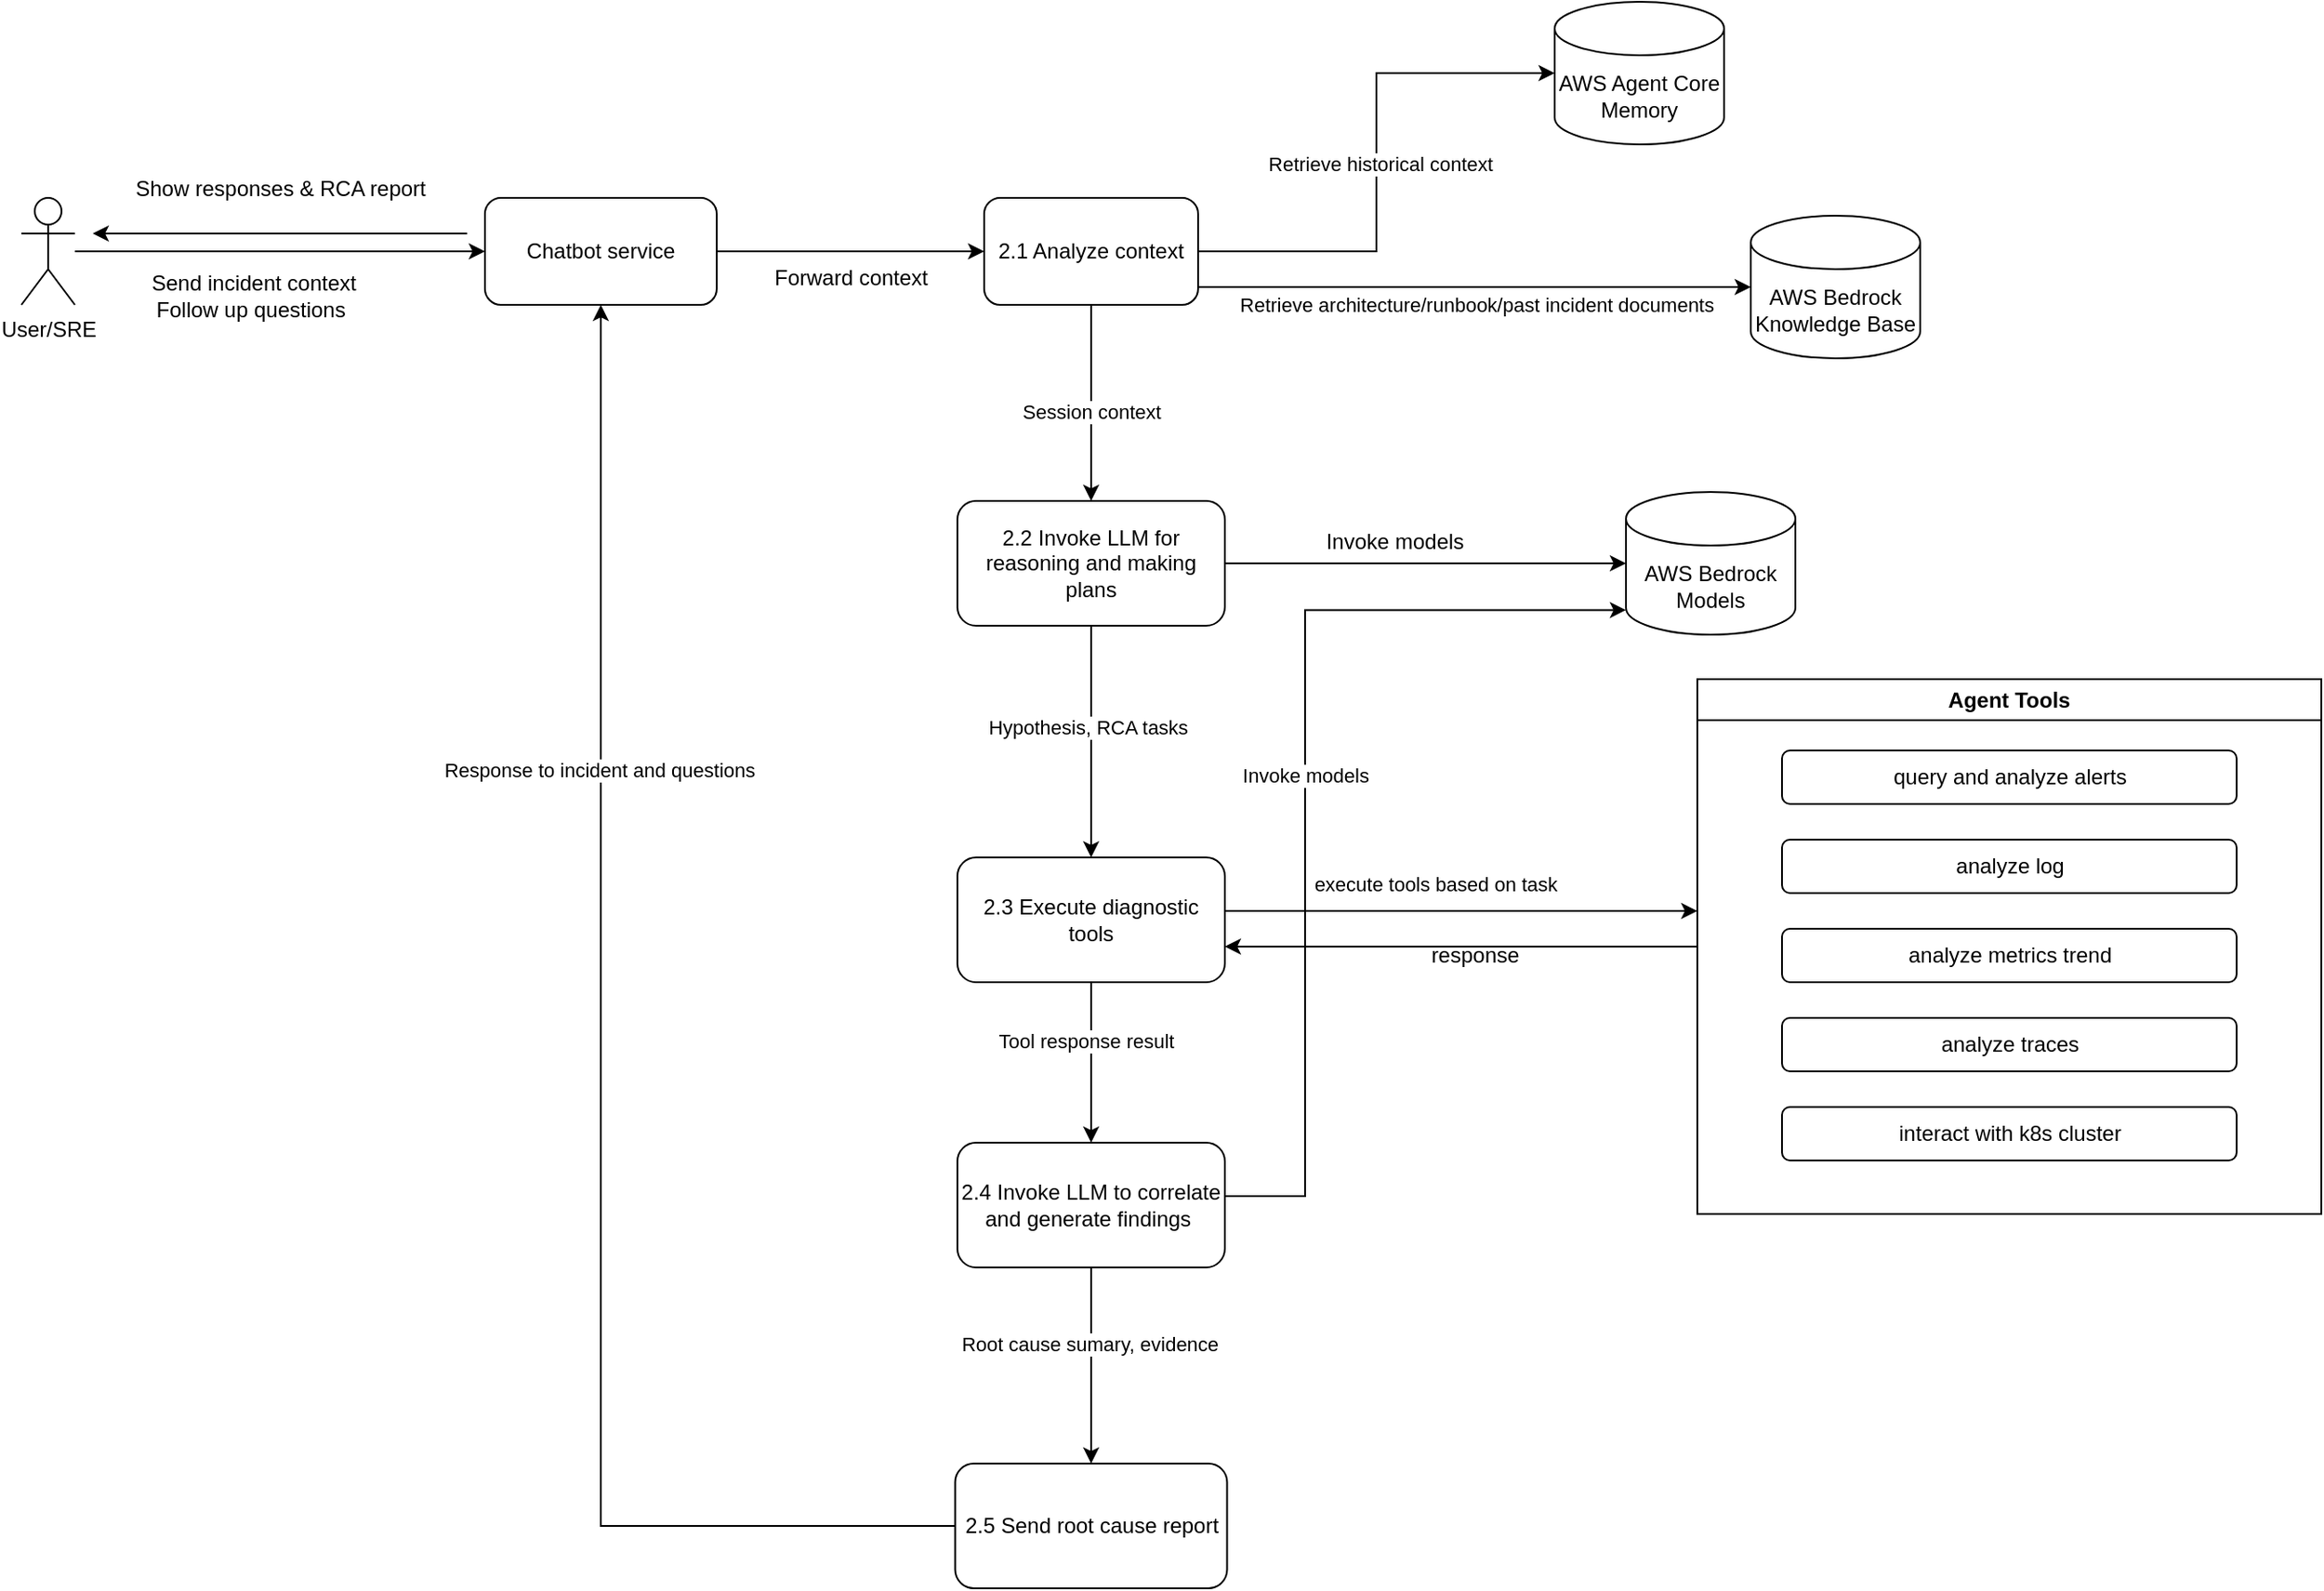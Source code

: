<mxfile version="28.0.6">
  <diagram id="q6n7zkVG8RyomcyccOzr" name="Page-4">
    <mxGraphModel dx="1111" dy="1238" grid="1" gridSize="10" guides="1" tooltips="1" connect="1" arrows="1" fold="1" page="1" pageScale="1" pageWidth="850" pageHeight="1100" math="0" shadow="0">
      <root>
        <mxCell id="0" />
        <mxCell id="1" parent="0" />
        <mxCell id="_I0EDEAmdE2JyKph3qPA-5" style="edgeStyle=orthogonalEdgeStyle;rounded=0;orthogonalLoop=1;jettySize=auto;html=1;entryX=0;entryY=0.5;entryDx=0;entryDy=0;" parent="1" source="B2q7mUwTHAzQwutEBw8Z-1" target="_I0EDEAmdE2JyKph3qPA-6" edge="1">
          <mxGeometry relative="1" as="geometry">
            <mxPoint x="290" y="500" as="targetPoint" />
          </mxGeometry>
        </mxCell>
        <mxCell id="B2q7mUwTHAzQwutEBw8Z-1" value="User/SRE" style="shape=umlActor;verticalLabelPosition=bottom;verticalAlign=top;html=1;outlineConnect=0;" parent="1" vertex="1">
          <mxGeometry x="70" y="470" width="30" height="60" as="geometry" />
        </mxCell>
        <mxCell id="uTRSW4C0SdH06rjCTka4-3" value="Send incident context&lt;br&gt;Follow up questions&amp;nbsp;" style="text;html=1;align=center;verticalAlign=middle;resizable=0;points=[];autosize=1;strokeColor=none;fillColor=none;" parent="1" vertex="1">
          <mxGeometry x="130" y="505" width="140" height="40" as="geometry" />
        </mxCell>
        <mxCell id="_I0EDEAmdE2JyKph3qPA-12" style="edgeStyle=orthogonalEdgeStyle;rounded=0;orthogonalLoop=1;jettySize=auto;html=1;entryX=0;entryY=0.5;entryDx=0;entryDy=0;" parent="1" source="_I0EDEAmdE2JyKph3qPA-6" edge="1">
          <mxGeometry relative="1" as="geometry">
            <mxPoint x="610" y="500" as="targetPoint" />
          </mxGeometry>
        </mxCell>
        <mxCell id="_I0EDEAmdE2JyKph3qPA-6" value="Chatbot service" style="rounded=1;whiteSpace=wrap;html=1;" parent="1" vertex="1">
          <mxGeometry x="330" y="470" width="130" height="60" as="geometry" />
        </mxCell>
        <mxCell id="_I0EDEAmdE2JyKph3qPA-7" value="Show responses &amp;amp; RCA report" style="text;html=1;align=center;verticalAlign=middle;resizable=0;points=[];autosize=1;strokeColor=none;fillColor=none;" parent="1" vertex="1">
          <mxGeometry x="120" y="450" width="190" height="30" as="geometry" />
        </mxCell>
        <mxCell id="_I0EDEAmdE2JyKph3qPA-10" value="" style="endArrow=classic;html=1;rounded=0;" parent="1" edge="1">
          <mxGeometry width="50" height="50" relative="1" as="geometry">
            <mxPoint x="320" y="490" as="sourcePoint" />
            <mxPoint x="110" y="490" as="targetPoint" />
          </mxGeometry>
        </mxCell>
        <mxCell id="_I0EDEAmdE2JyKph3qPA-13" value="Forward context" style="text;html=1;align=center;verticalAlign=middle;resizable=0;points=[];autosize=1;strokeColor=none;fillColor=none;" parent="1" vertex="1">
          <mxGeometry x="480" y="500" width="110" height="30" as="geometry" />
        </mxCell>
        <mxCell id="f4k4mPXVEmRB13-rDJSD-7" style="edgeStyle=orthogonalEdgeStyle;rounded=0;orthogonalLoop=1;jettySize=auto;html=1;entryX=0;entryY=0.5;entryDx=0;entryDy=0;entryPerimeter=0;" parent="1" source="Fe8OBIoB_mkEUTJh_w8t-6" target="f4k4mPXVEmRB13-rDJSD-6" edge="1">
          <mxGeometry relative="1" as="geometry">
            <mxPoint x="910" y="700" as="targetPoint" />
            <Array as="points">
              <mxPoint x="1025" y="520" />
            </Array>
          </mxGeometry>
        </mxCell>
        <mxCell id="f4k4mPXVEmRB13-rDJSD-9" value="Retrieve architecture/runbook/past incident documents" style="edgeLabel;html=1;align=center;verticalAlign=middle;resizable=0;points=[];" parent="f4k4mPXVEmRB13-rDJSD-7" vertex="1" connectable="0">
          <mxGeometry x="0.17" y="-2" relative="1" as="geometry">
            <mxPoint x="-26" y="8" as="offset" />
          </mxGeometry>
        </mxCell>
        <mxCell id="8Fh6wXzdwlMob8bPz3gx-2" value="" style="edgeStyle=orthogonalEdgeStyle;rounded=0;orthogonalLoop=1;jettySize=auto;html=1;" parent="1" source="Fe8OBIoB_mkEUTJh_w8t-6" target="8Fh6wXzdwlMob8bPz3gx-1" edge="1">
          <mxGeometry relative="1" as="geometry" />
        </mxCell>
        <mxCell id="8Fh6wXzdwlMob8bPz3gx-3" value="Session context" style="edgeLabel;html=1;align=center;verticalAlign=middle;resizable=0;points=[];" parent="8Fh6wXzdwlMob8bPz3gx-2" vertex="1" connectable="0">
          <mxGeometry x="-0.158" y="1" relative="1" as="geometry">
            <mxPoint x="-1" y="13" as="offset" />
          </mxGeometry>
        </mxCell>
        <mxCell id="Fe8OBIoB_mkEUTJh_w8t-6" value="2.1 Analyze context" style="rounded=1;whiteSpace=wrap;html=1;" parent="1" vertex="1">
          <mxGeometry x="610" y="470" width="120" height="60" as="geometry" />
        </mxCell>
        <mxCell id="f4k4mPXVEmRB13-rDJSD-3" value="AWS Agent Core Memory" style="shape=cylinder3;whiteSpace=wrap;html=1;boundedLbl=1;backgroundOutline=1;size=15;" parent="1" vertex="1">
          <mxGeometry x="930" y="360" width="95" height="80" as="geometry" />
        </mxCell>
        <mxCell id="f4k4mPXVEmRB13-rDJSD-4" value="" style="edgeStyle=orthogonalEdgeStyle;rounded=0;orthogonalLoop=1;jettySize=auto;html=1;entryX=0;entryY=0.5;entryDx=0;entryDy=0;entryPerimeter=0;exitX=1;exitY=0.5;exitDx=0;exitDy=0;" parent="1" source="Fe8OBIoB_mkEUTJh_w8t-6" target="f4k4mPXVEmRB13-rDJSD-3" edge="1">
          <mxGeometry relative="1" as="geometry">
            <mxPoint x="780" y="490" as="sourcePoint" />
            <mxPoint x="780" y="570" as="targetPoint" />
          </mxGeometry>
        </mxCell>
        <mxCell id="f4k4mPXVEmRB13-rDJSD-5" value="Retrieve historical context" style="edgeLabel;html=1;align=center;verticalAlign=middle;resizable=0;points=[];" parent="f4k4mPXVEmRB13-rDJSD-4" vertex="1" connectable="0">
          <mxGeometry x="-0.008" y="-2" relative="1" as="geometry">
            <mxPoint as="offset" />
          </mxGeometry>
        </mxCell>
        <mxCell id="f4k4mPXVEmRB13-rDJSD-6" value="AWS Bedrock Knowledge Base" style="shape=cylinder3;whiteSpace=wrap;html=1;boundedLbl=1;backgroundOutline=1;size=15;" parent="1" vertex="1">
          <mxGeometry x="1040" y="480" width="95" height="80" as="geometry" />
        </mxCell>
        <mxCell id="c3LUB54JRg7kLTXYF0ZX-3" value="" style="edgeStyle=orthogonalEdgeStyle;rounded=0;orthogonalLoop=1;jettySize=auto;html=1;" parent="1" source="8Fh6wXzdwlMob8bPz3gx-1" target="c3LUB54JRg7kLTXYF0ZX-2" edge="1">
          <mxGeometry relative="1" as="geometry" />
        </mxCell>
        <mxCell id="c3LUB54JRg7kLTXYF0ZX-5" value="Hypothesis, RCA tasks" style="edgeLabel;html=1;align=center;verticalAlign=middle;resizable=0;points=[];" parent="c3LUB54JRg7kLTXYF0ZX-3" vertex="1" connectable="0">
          <mxGeometry x="-0.133" y="-2" relative="1" as="geometry">
            <mxPoint as="offset" />
          </mxGeometry>
        </mxCell>
        <mxCell id="8Fh6wXzdwlMob8bPz3gx-1" value="2.2 Invoke LLM for reasoning and making plans" style="rounded=1;whiteSpace=wrap;html=1;" parent="1" vertex="1">
          <mxGeometry x="595" y="640" width="150" height="70" as="geometry" />
        </mxCell>
        <mxCell id="x-9kWURBxh-sCPPAGdVp-1" value="AWS Bedrock Models" style="shape=cylinder3;whiteSpace=wrap;html=1;boundedLbl=1;backgroundOutline=1;size=15;" parent="1" vertex="1">
          <mxGeometry x="970" y="635" width="95" height="80" as="geometry" />
        </mxCell>
        <mxCell id="x-9kWURBxh-sCPPAGdVp-2" style="edgeStyle=orthogonalEdgeStyle;rounded=0;orthogonalLoop=1;jettySize=auto;html=1;entryX=0;entryY=0.5;entryDx=0;entryDy=0;entryPerimeter=0;" parent="1" source="8Fh6wXzdwlMob8bPz3gx-1" target="x-9kWURBxh-sCPPAGdVp-1" edge="1">
          <mxGeometry relative="1" as="geometry" />
        </mxCell>
        <mxCell id="x-9kWURBxh-sCPPAGdVp-3" value="Invoke models" style="text;html=1;align=center;verticalAlign=middle;resizable=0;points=[];autosize=1;strokeColor=none;fillColor=none;" parent="1" vertex="1">
          <mxGeometry x="790" y="648" width="100" height="30" as="geometry" />
        </mxCell>
        <mxCell id="b0tNb7fs2RYmETNrj92h-13" style="edgeStyle=orthogonalEdgeStyle;rounded=0;orthogonalLoop=1;jettySize=auto;html=1;" parent="1" source="c3LUB54JRg7kLTXYF0ZX-2" edge="1">
          <mxGeometry relative="1" as="geometry">
            <mxPoint x="1010" y="870" as="targetPoint" />
            <Array as="points">
              <mxPoint x="950" y="870" />
              <mxPoint x="950" y="870" />
            </Array>
          </mxGeometry>
        </mxCell>
        <mxCell id="qnMHV8HwdRIoNwzne0R7-1" value="execute tools based on task" style="edgeLabel;html=1;align=center;verticalAlign=middle;resizable=0;points=[];" parent="b0tNb7fs2RYmETNrj92h-13" vertex="1" connectable="0">
          <mxGeometry x="-0.215" y="1" relative="1" as="geometry">
            <mxPoint x="14" y="-14" as="offset" />
          </mxGeometry>
        </mxCell>
        <mxCell id="Shsd0KV32xNzC_tSkcMQ-4" value="" style="edgeStyle=orthogonalEdgeStyle;rounded=0;orthogonalLoop=1;jettySize=auto;html=1;" parent="1" source="c3LUB54JRg7kLTXYF0ZX-2" target="Shsd0KV32xNzC_tSkcMQ-3" edge="1">
          <mxGeometry relative="1" as="geometry" />
        </mxCell>
        <mxCell id="YQTShFlFj6-x3_fsJMgc-1" value="Tool response result" style="edgeLabel;html=1;align=center;verticalAlign=middle;resizable=0;points=[];" parent="Shsd0KV32xNzC_tSkcMQ-4" vertex="1" connectable="0">
          <mxGeometry x="-0.273" y="-3" relative="1" as="geometry">
            <mxPoint as="offset" />
          </mxGeometry>
        </mxCell>
        <mxCell id="c3LUB54JRg7kLTXYF0ZX-2" value="2.3 Execute diagnostic tools" style="rounded=1;whiteSpace=wrap;html=1;" parent="1" vertex="1">
          <mxGeometry x="595" y="840" width="150" height="70" as="geometry" />
        </mxCell>
        <mxCell id="b0tNb7fs2RYmETNrj92h-14" style="edgeStyle=orthogonalEdgeStyle;rounded=0;orthogonalLoop=1;jettySize=auto;html=1;entryX=1;entryY=0.25;entryDx=0;entryDy=0;exitX=0;exitY=0.5;exitDx=0;exitDy=0;" parent="1" source="b0tNb7fs2RYmETNrj92h-12" edge="1">
          <mxGeometry relative="1" as="geometry">
            <mxPoint x="900" y="902.5" as="sourcePoint" />
            <mxPoint x="745" y="890" as="targetPoint" />
            <Array as="points" />
          </mxGeometry>
        </mxCell>
        <mxCell id="b0tNb7fs2RYmETNrj92h-12" value="Agent Tools" style="swimlane;whiteSpace=wrap;html=1;" parent="1" vertex="1">
          <mxGeometry x="1010" y="740" width="350" height="300" as="geometry" />
        </mxCell>
        <mxCell id="U8pMISaGgIY4Rcykp7Uw-1" value="analyze log" style="rounded=1;whiteSpace=wrap;html=1;" parent="b0tNb7fs2RYmETNrj92h-12" vertex="1">
          <mxGeometry x="47.5" y="90" width="255" height="30" as="geometry" />
        </mxCell>
        <mxCell id="W5S3mK40coi6JgEi7xEu-1" value="query and analyze alerts" style="rounded=1;whiteSpace=wrap;html=1;" parent="b0tNb7fs2RYmETNrj92h-12" vertex="1">
          <mxGeometry x="47.5" y="40" width="255" height="30" as="geometry" />
        </mxCell>
        <mxCell id="W5S3mK40coi6JgEi7xEu-5" value="analyze metrics trend" style="rounded=1;whiteSpace=wrap;html=1;" parent="b0tNb7fs2RYmETNrj92h-12" vertex="1">
          <mxGeometry x="47.5" y="140" width="255" height="30" as="geometry" />
        </mxCell>
        <mxCell id="W5S3mK40coi6JgEi7xEu-6" value="analyze traces" style="rounded=1;whiteSpace=wrap;html=1;" parent="b0tNb7fs2RYmETNrj92h-12" vertex="1">
          <mxGeometry x="47.5" y="190" width="255" height="30" as="geometry" />
        </mxCell>
        <mxCell id="W5S3mK40coi6JgEi7xEu-7" value="interact with k8s cluster" style="rounded=1;whiteSpace=wrap;html=1;" parent="b0tNb7fs2RYmETNrj92h-12" vertex="1">
          <mxGeometry x="47.5" y="240" width="255" height="30" as="geometry" />
        </mxCell>
        <mxCell id="7LZBwzapWqGlmJO5NMuN-1" style="edgeStyle=orthogonalEdgeStyle;rounded=0;orthogonalLoop=1;jettySize=auto;html=1;entryX=0.5;entryY=0;entryDx=0;entryDy=0;" parent="1" source="Shsd0KV32xNzC_tSkcMQ-3" target="7LZBwzapWqGlmJO5NMuN-3" edge="1">
          <mxGeometry relative="1" as="geometry">
            <mxPoint x="670" y="1180" as="targetPoint" />
          </mxGeometry>
        </mxCell>
        <mxCell id="7LZBwzapWqGlmJO5NMuN-2" value="Root cause sumary, evidence" style="edgeLabel;html=1;align=center;verticalAlign=middle;resizable=0;points=[];" parent="7LZBwzapWqGlmJO5NMuN-1" vertex="1" connectable="0">
          <mxGeometry x="-0.217" y="-1" relative="1" as="geometry">
            <mxPoint as="offset" />
          </mxGeometry>
        </mxCell>
        <mxCell id="Shsd0KV32xNzC_tSkcMQ-3" value="2.4&amp;nbsp;&lt;span class=&quot;headword hdb tw-bw dhw dpos-h_hw&quot;&gt;&lt;span class=&quot;hw dhw&quot;&gt;Invoke LLM to correlate and&amp;nbsp;&lt;/span&gt;&lt;/span&gt;generate findings&amp;nbsp;" style="rounded=1;whiteSpace=wrap;html=1;" parent="1" vertex="1">
          <mxGeometry x="595" y="1000" width="150" height="70" as="geometry" />
        </mxCell>
        <mxCell id="geK7K66jdrTtxPlHXsQU-1" value="response" style="text;html=1;align=center;verticalAlign=middle;resizable=0;points=[];autosize=1;strokeColor=none;fillColor=none;" parent="1" vertex="1">
          <mxGeometry x="850" y="880" width="70" height="30" as="geometry" />
        </mxCell>
        <mxCell id="geK7K66jdrTtxPlHXsQU-2" style="edgeStyle=orthogonalEdgeStyle;rounded=0;orthogonalLoop=1;jettySize=auto;html=1;entryX=0;entryY=0;entryDx=0;entryDy=52.5;entryPerimeter=0;exitX=1;exitY=0.5;exitDx=0;exitDy=0;" parent="1" edge="1">
          <mxGeometry relative="1" as="geometry">
            <mxPoint x="745" y="1048.74" as="sourcePoint" />
            <mxPoint x="970" y="701.24" as="targetPoint" />
            <Array as="points">
              <mxPoint x="745" y="1030" />
              <mxPoint x="790" y="1030" />
              <mxPoint x="790" y="701" />
            </Array>
          </mxGeometry>
        </mxCell>
        <mxCell id="-XyhOtzPX8UrPvtPMze9-2" value="Invoke models" style="edgeLabel;html=1;align=center;verticalAlign=middle;resizable=0;points=[];" parent="geK7K66jdrTtxPlHXsQU-2" vertex="1" connectable="0">
          <mxGeometry x="0.046" relative="1" as="geometry">
            <mxPoint as="offset" />
          </mxGeometry>
        </mxCell>
        <mxCell id="7LZBwzapWqGlmJO5NMuN-4" style="edgeStyle=orthogonalEdgeStyle;rounded=0;orthogonalLoop=1;jettySize=auto;html=1;entryX=0.5;entryY=1;entryDx=0;entryDy=0;" parent="1" source="7LZBwzapWqGlmJO5NMuN-3" target="_I0EDEAmdE2JyKph3qPA-6" edge="1">
          <mxGeometry relative="1" as="geometry" />
        </mxCell>
        <mxCell id="-XyhOtzPX8UrPvtPMze9-1" value="Response to incident and questions" style="edgeLabel;html=1;align=center;verticalAlign=middle;resizable=0;points=[];" parent="7LZBwzapWqGlmJO5NMuN-4" vertex="1" connectable="0">
          <mxGeometry x="0.411" y="1" relative="1" as="geometry">
            <mxPoint as="offset" />
          </mxGeometry>
        </mxCell>
        <mxCell id="7LZBwzapWqGlmJO5NMuN-3" value="2.5 Send root cause report" style="rounded=1;whiteSpace=wrap;html=1;" parent="1" vertex="1">
          <mxGeometry x="593.75" y="1180" width="152.5" height="70" as="geometry" />
        </mxCell>
      </root>
    </mxGraphModel>
  </diagram>
</mxfile>
